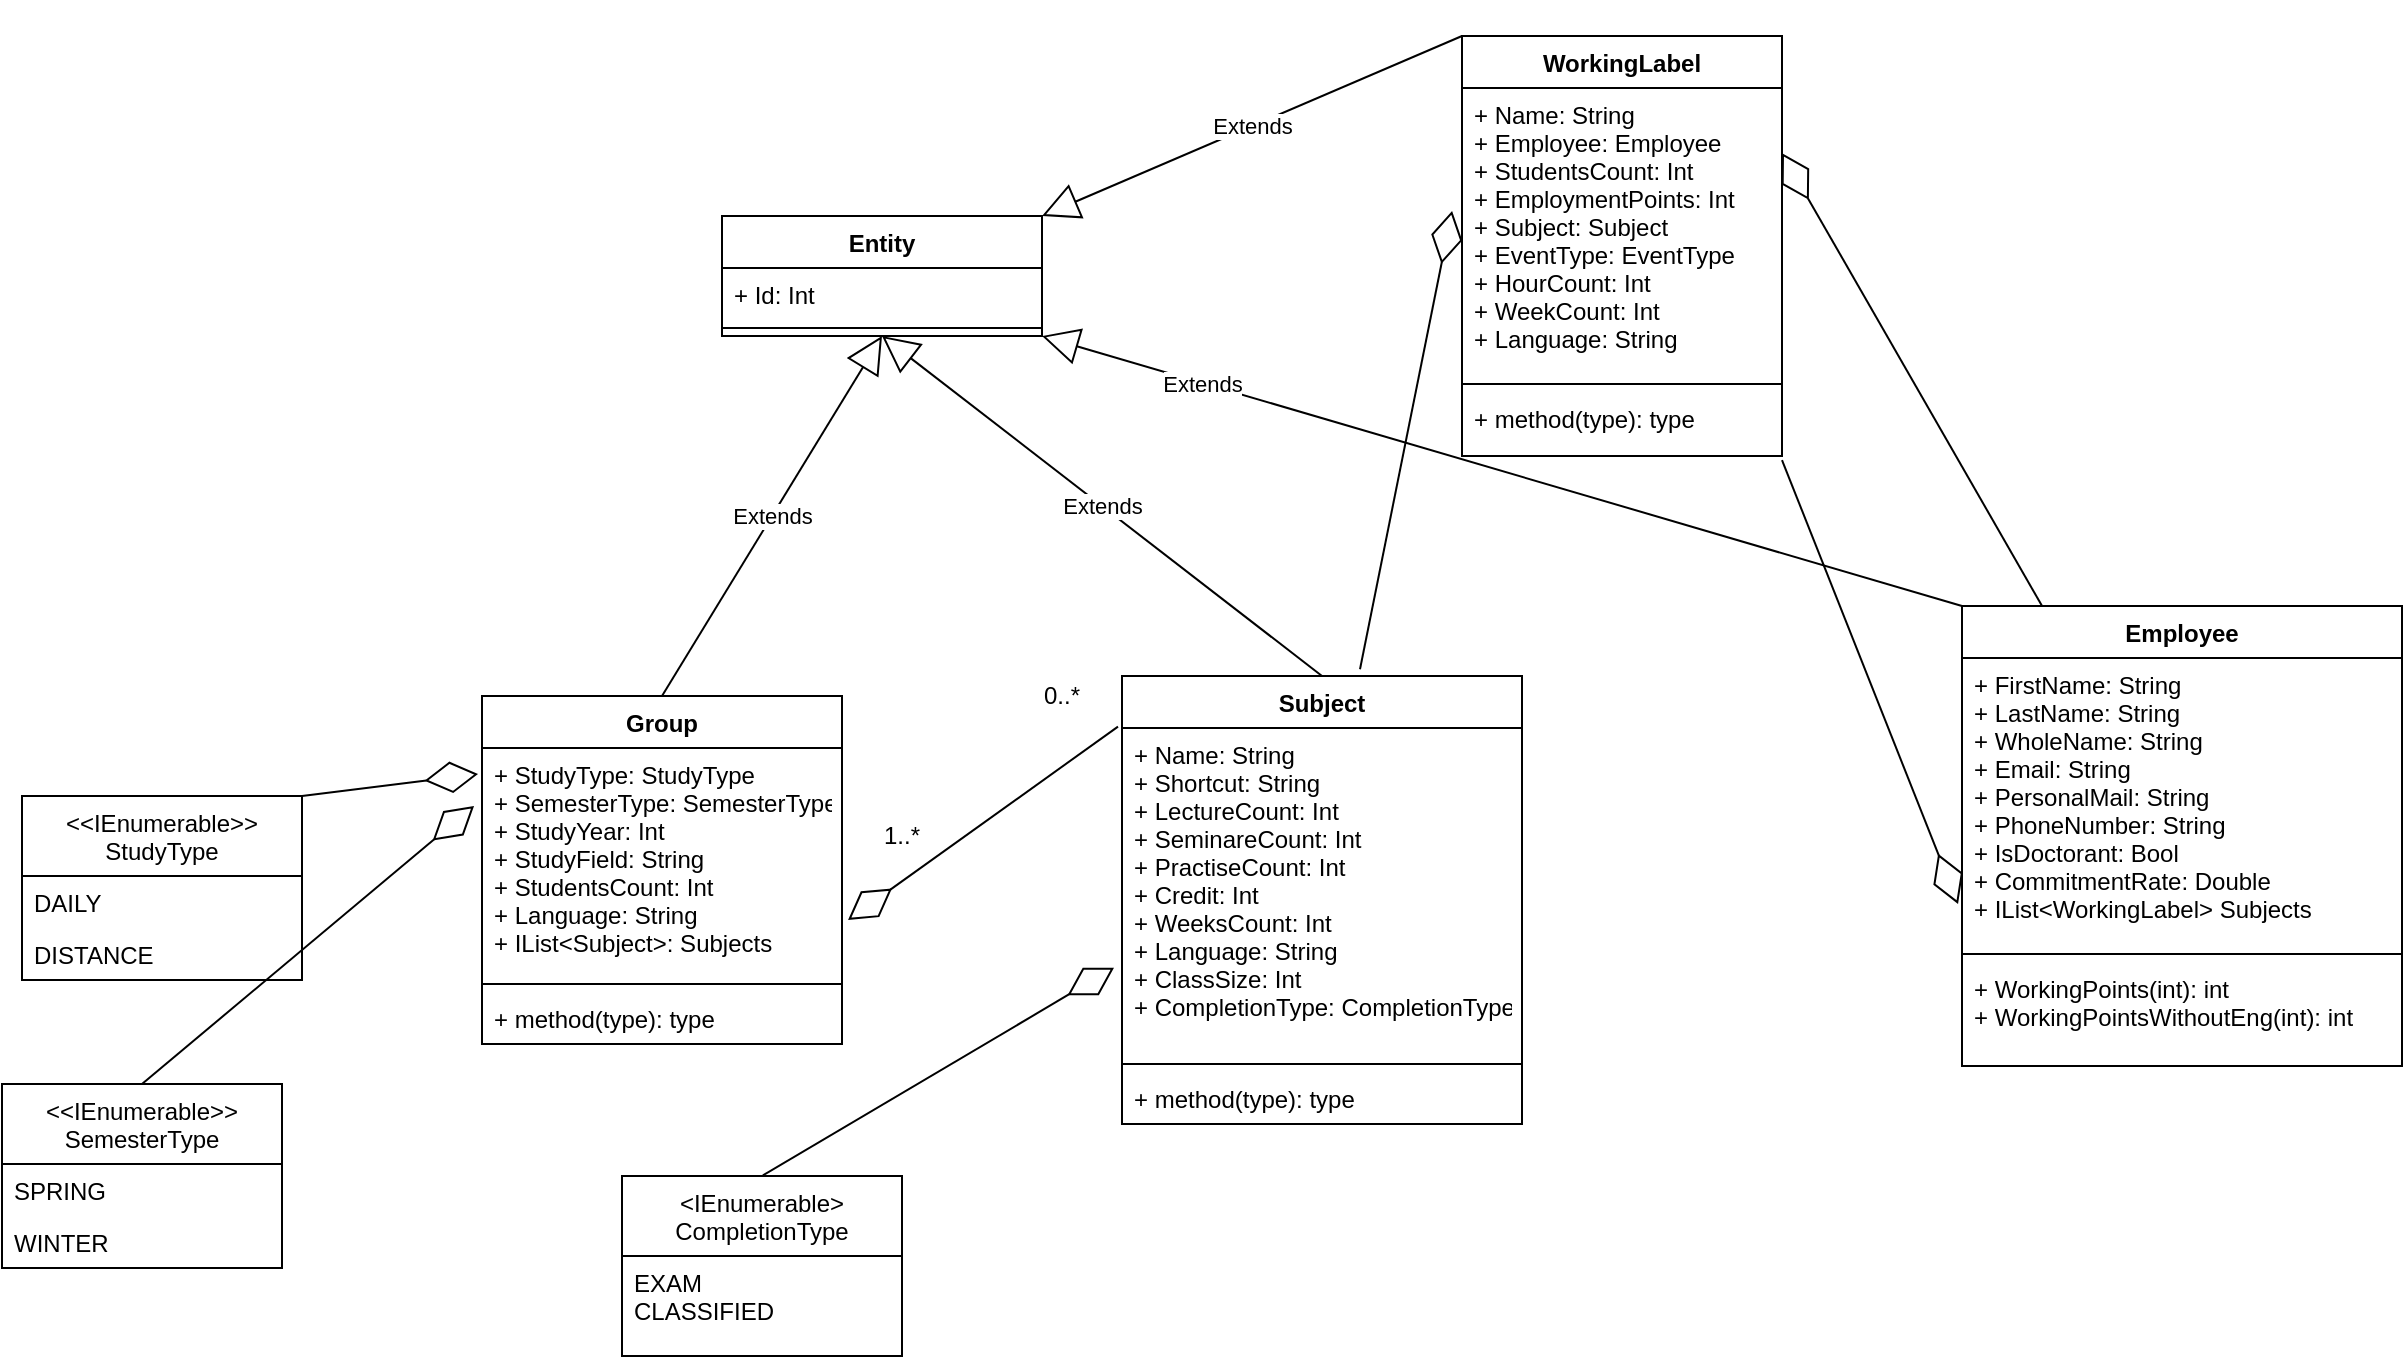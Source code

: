 <mxfile version="14.1.8" type="device"><diagram id="CYd-Qti6SUHsNCJxPg-F" name="Stránka-"><mxGraphModel dx="2249" dy="822" grid="1" gridSize="10" guides="1" tooltips="1" connect="1" arrows="1" fold="1" page="1" pageScale="1" pageWidth="827" pageHeight="1169" math="0" shadow="0"><root><mxCell id="0"/><mxCell id="1" parent="0"/><mxCell id="YCY1MQSUrGJw8IGwNZJU-1" value="Group" style="swimlane;fontStyle=1;align=center;verticalAlign=top;childLayout=stackLayout;horizontal=1;startSize=26;horizontalStack=0;resizeParent=1;resizeParentMax=0;resizeLast=0;collapsible=1;marginBottom=0;" parent="1" vertex="1"><mxGeometry x="70" y="470" width="180" height="174" as="geometry"/></mxCell><mxCell id="YCY1MQSUrGJw8IGwNZJU-2" value="+ StudyType: StudyType&#10;+ SemesterType: SemesterType&#10;+ StudyYear: Int&#10;+ StudyField: String&#10;+ StudentsCount: Int &#10;+ Language: String&#10;+ IList&lt;Subject&gt;: Subjects" style="text;strokeColor=none;fillColor=none;align=left;verticalAlign=top;spacingLeft=4;spacingRight=4;overflow=hidden;rotatable=0;points=[[0,0.5],[1,0.5]];portConstraint=eastwest;" parent="YCY1MQSUrGJw8IGwNZJU-1" vertex="1"><mxGeometry y="26" width="180" height="114" as="geometry"/></mxCell><mxCell id="YCY1MQSUrGJw8IGwNZJU-3" value="" style="line;strokeWidth=1;fillColor=none;align=left;verticalAlign=middle;spacingTop=-1;spacingLeft=3;spacingRight=3;rotatable=0;labelPosition=right;points=[];portConstraint=eastwest;" parent="YCY1MQSUrGJw8IGwNZJU-1" vertex="1"><mxGeometry y="140" width="180" height="8" as="geometry"/></mxCell><mxCell id="YCY1MQSUrGJw8IGwNZJU-4" value="+ method(type): type" style="text;strokeColor=none;fillColor=none;align=left;verticalAlign=top;spacingLeft=4;spacingRight=4;overflow=hidden;rotatable=0;points=[[0,0.5],[1,0.5]];portConstraint=eastwest;" parent="YCY1MQSUrGJw8IGwNZJU-1" vertex="1"><mxGeometry y="148" width="180" height="26" as="geometry"/></mxCell><mxCell id="YCY1MQSUrGJw8IGwNZJU-6" value="&lt;&lt;IEnumerable&gt;&gt;&#10;StudyType" style="swimlane;fontStyle=0;childLayout=stackLayout;horizontal=1;startSize=40;fillColor=none;horizontalStack=0;resizeParent=1;resizeParentMax=0;resizeLast=0;collapsible=1;marginBottom=0;" parent="1" vertex="1"><mxGeometry x="-160" y="520" width="140" height="92" as="geometry"/></mxCell><mxCell id="YCY1MQSUrGJw8IGwNZJU-7" value="DAILY" style="text;strokeColor=none;fillColor=none;align=left;verticalAlign=top;spacingLeft=4;spacingRight=4;overflow=hidden;rotatable=0;points=[[0,0.5],[1,0.5]];portConstraint=eastwest;" parent="YCY1MQSUrGJw8IGwNZJU-6" vertex="1"><mxGeometry y="40" width="140" height="26" as="geometry"/></mxCell><mxCell id="YCY1MQSUrGJw8IGwNZJU-8" value="DISTANCE" style="text;strokeColor=none;fillColor=none;align=left;verticalAlign=top;spacingLeft=4;spacingRight=4;overflow=hidden;rotatable=0;points=[[0,0.5],[1,0.5]];portConstraint=eastwest;" parent="YCY1MQSUrGJw8IGwNZJU-6" vertex="1"><mxGeometry y="66" width="140" height="26" as="geometry"/></mxCell><mxCell id="YCY1MQSUrGJw8IGwNZJU-13" value="&lt;&lt;IEnumerable&gt;&gt;&#10;SemesterType" style="swimlane;fontStyle=0;childLayout=stackLayout;horizontal=1;startSize=40;fillColor=none;horizontalStack=0;resizeParent=1;resizeParentMax=0;resizeLast=0;collapsible=1;marginBottom=0;" parent="1" vertex="1"><mxGeometry x="-170" y="664" width="140" height="92" as="geometry"/></mxCell><mxCell id="YCY1MQSUrGJw8IGwNZJU-14" value="SPRING" style="text;strokeColor=none;fillColor=none;align=left;verticalAlign=top;spacingLeft=4;spacingRight=4;overflow=hidden;rotatable=0;points=[[0,0.5],[1,0.5]];portConstraint=eastwest;" parent="YCY1MQSUrGJw8IGwNZJU-13" vertex="1"><mxGeometry y="40" width="140" height="26" as="geometry"/></mxCell><mxCell id="YCY1MQSUrGJw8IGwNZJU-15" value="WINTER" style="text;strokeColor=none;fillColor=none;align=left;verticalAlign=top;spacingLeft=4;spacingRight=4;overflow=hidden;rotatable=0;points=[[0,0.5],[1,0.5]];portConstraint=eastwest;" parent="YCY1MQSUrGJw8IGwNZJU-13" vertex="1"><mxGeometry y="66" width="140" height="26" as="geometry"/></mxCell><mxCell id="YCY1MQSUrGJw8IGwNZJU-16" value="" style="endArrow=diamondThin;endFill=0;endSize=24;html=1;exitX=0.5;exitY=0;exitDx=0;exitDy=0;entryX=-0.022;entryY=0.254;entryDx=0;entryDy=0;entryPerimeter=0;" parent="1" source="YCY1MQSUrGJw8IGwNZJU-13" target="YCY1MQSUrGJw8IGwNZJU-2" edge="1"><mxGeometry width="160" relative="1" as="geometry"><mxPoint x="230" y="820" as="sourcePoint"/><mxPoint x="316" y="678.004" as="targetPoint"/></mxGeometry></mxCell><mxCell id="YCY1MQSUrGJw8IGwNZJU-17" value="Subject" style="swimlane;fontStyle=1;align=center;verticalAlign=top;childLayout=stackLayout;horizontal=1;startSize=26;horizontalStack=0;resizeParent=1;resizeParentMax=0;resizeLast=0;collapsible=1;marginBottom=0;" parent="1" vertex="1"><mxGeometry x="390" y="460" width="200" height="224" as="geometry"/></mxCell><mxCell id="YCY1MQSUrGJw8IGwNZJU-18" value="+ Name: String&#10;+ Shortcut: String&#10;+ LectureCount: Int&#10;+ SeminareCount: Int&#10;+ PractiseCount: Int&#10;+ Credit: Int&#10;+ WeeksCount: Int&#10;+ Language: String&#10;+ ClassSize: Int&#10;+ CompletionType: CompletionType" style="text;strokeColor=none;fillColor=none;align=left;verticalAlign=top;spacingLeft=4;spacingRight=4;overflow=hidden;rotatable=0;points=[[0,0.5],[1,0.5]];portConstraint=eastwest;" parent="YCY1MQSUrGJw8IGwNZJU-17" vertex="1"><mxGeometry y="26" width="200" height="164" as="geometry"/></mxCell><mxCell id="YCY1MQSUrGJw8IGwNZJU-19" value="" style="line;strokeWidth=1;fillColor=none;align=left;verticalAlign=middle;spacingTop=-1;spacingLeft=3;spacingRight=3;rotatable=0;labelPosition=right;points=[];portConstraint=eastwest;" parent="YCY1MQSUrGJw8IGwNZJU-17" vertex="1"><mxGeometry y="190" width="200" height="8" as="geometry"/></mxCell><mxCell id="YCY1MQSUrGJw8IGwNZJU-20" value="+ method(type): type" style="text;strokeColor=none;fillColor=none;align=left;verticalAlign=top;spacingLeft=4;spacingRight=4;overflow=hidden;rotatable=0;points=[[0,0.5],[1,0.5]];portConstraint=eastwest;" parent="YCY1MQSUrGJw8IGwNZJU-17" vertex="1"><mxGeometry y="198" width="200" height="26" as="geometry"/></mxCell><mxCell id="YCY1MQSUrGJw8IGwNZJU-21" value="Entity" style="swimlane;fontStyle=1;align=center;verticalAlign=top;childLayout=stackLayout;horizontal=1;startSize=26;horizontalStack=0;resizeParent=1;resizeParentMax=0;resizeLast=0;collapsible=1;marginBottom=0;" parent="1" vertex="1"><mxGeometry x="190" y="230" width="160" height="60" as="geometry"/></mxCell><mxCell id="YCY1MQSUrGJw8IGwNZJU-22" value="+ Id: Int" style="text;strokeColor=none;fillColor=none;align=left;verticalAlign=top;spacingLeft=4;spacingRight=4;overflow=hidden;rotatable=0;points=[[0,0.5],[1,0.5]];portConstraint=eastwest;" parent="YCY1MQSUrGJw8IGwNZJU-21" vertex="1"><mxGeometry y="26" width="160" height="26" as="geometry"/></mxCell><mxCell id="YCY1MQSUrGJw8IGwNZJU-23" value="" style="line;strokeWidth=1;fillColor=none;align=left;verticalAlign=middle;spacingTop=-1;spacingLeft=3;spacingRight=3;rotatable=0;labelPosition=right;points=[];portConstraint=eastwest;" parent="YCY1MQSUrGJw8IGwNZJU-21" vertex="1"><mxGeometry y="52" width="160" height="8" as="geometry"/></mxCell><mxCell id="YCY1MQSUrGJw8IGwNZJU-25" value="Extends" style="endArrow=block;endSize=16;endFill=0;html=1;exitX=0.5;exitY=0;exitDx=0;exitDy=0;entryX=0.5;entryY=1;entryDx=0;entryDy=0;" parent="1" source="YCY1MQSUrGJw8IGwNZJU-1" target="YCY1MQSUrGJw8IGwNZJU-21" edge="1"><mxGeometry width="160" relative="1" as="geometry"><mxPoint x="160" y="340" as="sourcePoint"/><mxPoint x="320" y="340" as="targetPoint"/></mxGeometry></mxCell><mxCell id="YCY1MQSUrGJw8IGwNZJU-26" value="Extends" style="endArrow=block;endSize=16;endFill=0;html=1;exitX=0.5;exitY=0;exitDx=0;exitDy=0;entryX=0.5;entryY=1;entryDx=0;entryDy=0;" parent="1" source="YCY1MQSUrGJw8IGwNZJU-17" target="YCY1MQSUrGJw8IGwNZJU-21" edge="1"><mxGeometry width="160" relative="1" as="geometry"><mxPoint x="300" y="540" as="sourcePoint"/><mxPoint x="410" y="360" as="targetPoint"/></mxGeometry></mxCell><mxCell id="YCY1MQSUrGJw8IGwNZJU-28" value="" style="endArrow=diamondThin;endFill=0;endSize=24;html=1;exitX=1;exitY=0;exitDx=0;exitDy=0;entryX=-0.011;entryY=0.114;entryDx=0;entryDy=0;entryPerimeter=0;" parent="1" source="YCY1MQSUrGJw8IGwNZJU-6" target="YCY1MQSUrGJw8IGwNZJU-2" edge="1"><mxGeometry width="160" relative="1" as="geometry"><mxPoint x="330" y="510" as="sourcePoint"/><mxPoint x="60" y="510" as="targetPoint"/></mxGeometry></mxCell><mxCell id="YCY1MQSUrGJw8IGwNZJU-29" value="&lt;IEnumerable&gt;&#10;CompletionType" style="swimlane;fontStyle=0;childLayout=stackLayout;horizontal=1;startSize=40;fillColor=none;horizontalStack=0;resizeParent=1;resizeParentMax=0;resizeLast=0;collapsible=1;marginBottom=0;" parent="1" vertex="1"><mxGeometry x="140" y="710" width="140" height="90" as="geometry"/></mxCell><mxCell id="YCY1MQSUrGJw8IGwNZJU-30" value="EXAM&#10;CLASSIFIED&#10;" style="text;strokeColor=none;fillColor=none;align=left;verticalAlign=top;spacingLeft=4;spacingRight=4;overflow=hidden;rotatable=0;points=[[0,0.5],[1,0.5]];portConstraint=eastwest;" parent="YCY1MQSUrGJw8IGwNZJU-29" vertex="1"><mxGeometry y="40" width="140" height="50" as="geometry"/></mxCell><mxCell id="YCY1MQSUrGJw8IGwNZJU-33" value="" style="endArrow=diamondThin;endFill=0;endSize=24;html=1;exitX=0.5;exitY=0;exitDx=0;exitDy=0;entryX=-0.02;entryY=0.731;entryDx=0;entryDy=0;entryPerimeter=0;" parent="1" source="YCY1MQSUrGJw8IGwNZJU-29" target="YCY1MQSUrGJw8IGwNZJU-18" edge="1"><mxGeometry width="160" relative="1" as="geometry"><mxPoint x="330" y="510" as="sourcePoint"/><mxPoint x="490" y="510" as="targetPoint"/></mxGeometry></mxCell><mxCell id="YCY1MQSUrGJw8IGwNZJU-34" value="" style="endArrow=diamondThin;endFill=0;endSize=24;html=1;exitX=-0.01;exitY=0.113;exitDx=0;exitDy=0;exitPerimeter=0;entryX=1.017;entryY=0.754;entryDx=0;entryDy=0;entryPerimeter=0;" parent="1" source="YCY1MQSUrGJw8IGwNZJU-17" target="YCY1MQSUrGJw8IGwNZJU-2" edge="1"><mxGeometry width="160" relative="1" as="geometry"><mxPoint x="330" y="510" as="sourcePoint"/><mxPoint x="300" y="475" as="targetPoint"/></mxGeometry></mxCell><mxCell id="YCY1MQSUrGJw8IGwNZJU-35" value="1..*" style="text;html=1;strokeColor=none;fillColor=none;align=center;verticalAlign=middle;whiteSpace=wrap;rounded=0;" parent="1" vertex="1"><mxGeometry x="260" y="530" width="40" height="20" as="geometry"/></mxCell><mxCell id="YCY1MQSUrGJw8IGwNZJU-36" value="0..*" style="text;html=1;strokeColor=none;fillColor=none;align=center;verticalAlign=middle;whiteSpace=wrap;rounded=0;" parent="1" vertex="1"><mxGeometry x="340" y="460" width="40" height="20" as="geometry"/></mxCell><mxCell id="YCY1MQSUrGJw8IGwNZJU-41" value="Employee" style="swimlane;fontStyle=1;align=center;verticalAlign=top;childLayout=stackLayout;horizontal=1;startSize=26;horizontalStack=0;resizeParent=1;resizeParentMax=0;resizeLast=0;collapsible=1;marginBottom=0;" parent="1" vertex="1"><mxGeometry x="810" y="425" width="220" height="230" as="geometry"/></mxCell><mxCell id="YCY1MQSUrGJw8IGwNZJU-42" value="+ FirstName: String&#10;+ LastName: String&#10;+ WholeName: String&#10;+ Email: String&#10;+ PersonalMail: String&#10;+ PhoneNumber: String&#10;+ IsDoctorant: Bool&#10;+ CommitmentRate: Double&#10;+ IList&lt;WorkingLabel&gt; Subjects" style="text;strokeColor=none;fillColor=none;align=left;verticalAlign=top;spacingLeft=4;spacingRight=4;overflow=hidden;rotatable=0;points=[[0,0.5],[1,0.5]];portConstraint=eastwest;" parent="YCY1MQSUrGJw8IGwNZJU-41" vertex="1"><mxGeometry y="26" width="220" height="144" as="geometry"/></mxCell><mxCell id="YCY1MQSUrGJw8IGwNZJU-43" value="" style="line;strokeWidth=1;fillColor=none;align=left;verticalAlign=middle;spacingTop=-1;spacingLeft=3;spacingRight=3;rotatable=0;labelPosition=right;points=[];portConstraint=eastwest;" parent="YCY1MQSUrGJw8IGwNZJU-41" vertex="1"><mxGeometry y="170" width="220" height="8" as="geometry"/></mxCell><mxCell id="YCY1MQSUrGJw8IGwNZJU-44" value="+ WorkingPoints(int): int&#10;+ WorkingPointsWithoutEng(int): int" style="text;strokeColor=none;fillColor=none;align=left;verticalAlign=top;spacingLeft=4;spacingRight=4;overflow=hidden;rotatable=0;points=[[0,0.5],[1,0.5]];portConstraint=eastwest;" parent="YCY1MQSUrGJw8IGwNZJU-41" vertex="1"><mxGeometry y="178" width="220" height="52" as="geometry"/></mxCell><mxCell id="YCY1MQSUrGJw8IGwNZJU-45" value="Extends" style="endArrow=block;endSize=16;endFill=0;html=1;exitX=0;exitY=0;exitDx=0;exitDy=0;entryX=1;entryY=1;entryDx=0;entryDy=0;" parent="1" source="YCY1MQSUrGJw8IGwNZJU-41" target="YCY1MQSUrGJw8IGwNZJU-21" edge="1"><mxGeometry x="0.653" y="1" width="160" relative="1" as="geometry"><mxPoint x="500" y="470" as="sourcePoint"/><mxPoint x="280" y="300" as="targetPoint"/><mxPoint as="offset"/></mxGeometry></mxCell><mxCell id="YCY1MQSUrGJw8IGwNZJU-54" value="WorkingLabel" style="swimlane;fontStyle=1;align=center;verticalAlign=top;childLayout=stackLayout;horizontal=1;startSize=26;horizontalStack=0;resizeParent=1;resizeParentMax=0;resizeLast=0;collapsible=1;marginBottom=0;" parent="1" vertex="1"><mxGeometry x="560" y="140" width="160" height="210" as="geometry"/></mxCell><mxCell id="YCY1MQSUrGJw8IGwNZJU-55" value="+ Name: String&#10;+ Employee: Employee&#10;+ StudentsCount: Int&#10;+ EmploymentPoints: Int&#10;+ Subject: Subject&#10;+ EventType: EventType&#10;+ HourCount: Int&#10;+ WeekCount: Int&#10;+ Language: String" style="text;strokeColor=none;fillColor=none;align=left;verticalAlign=top;spacingLeft=4;spacingRight=4;overflow=hidden;rotatable=0;points=[[0,0.5],[1,0.5]];portConstraint=eastwest;" parent="YCY1MQSUrGJw8IGwNZJU-54" vertex="1"><mxGeometry y="26" width="160" height="144" as="geometry"/></mxCell><mxCell id="YCY1MQSUrGJw8IGwNZJU-56" value="" style="line;strokeWidth=1;fillColor=none;align=left;verticalAlign=middle;spacingTop=-1;spacingLeft=3;spacingRight=3;rotatable=0;labelPosition=right;points=[];portConstraint=eastwest;" parent="YCY1MQSUrGJw8IGwNZJU-54" vertex="1"><mxGeometry y="170" width="160" height="8" as="geometry"/></mxCell><mxCell id="YCY1MQSUrGJw8IGwNZJU-57" value="+ method(type): type" style="text;strokeColor=none;fillColor=none;align=left;verticalAlign=top;spacingLeft=4;spacingRight=4;overflow=hidden;rotatable=0;points=[[0,0.5],[1,0.5]];portConstraint=eastwest;" parent="YCY1MQSUrGJw8IGwNZJU-54" vertex="1"><mxGeometry y="178" width="160" height="32" as="geometry"/></mxCell><mxCell id="YCY1MQSUrGJw8IGwNZJU-58" value="Extends" style="endArrow=block;endSize=16;endFill=0;html=1;exitX=0;exitY=0;exitDx=0;exitDy=0;entryX=1;entryY=0;entryDx=0;entryDy=0;" parent="1" source="YCY1MQSUrGJw8IGwNZJU-54" target="YCY1MQSUrGJw8IGwNZJU-21" edge="1"><mxGeometry width="160" relative="1" as="geometry"><mxPoint x="710" y="470" as="sourcePoint"/><mxPoint x="360" y="300" as="targetPoint"/></mxGeometry></mxCell><mxCell id="YCY1MQSUrGJw8IGwNZJU-59" value="" style="endArrow=diamondThin;endFill=0;endSize=24;html=1;entryX=-0.009;entryY=0.854;entryDx=0;entryDy=0;exitX=1;exitY=1.063;exitDx=0;exitDy=0;entryPerimeter=0;exitPerimeter=0;" parent="1" source="YCY1MQSUrGJw8IGwNZJU-57" target="YCY1MQSUrGJw8IGwNZJU-42" edge="1"><mxGeometry width="160" relative="1" as="geometry"><mxPoint x="840" y="180" as="sourcePoint"/><mxPoint x="780" y="250" as="targetPoint"/></mxGeometry></mxCell><mxCell id="YCY1MQSUrGJw8IGwNZJU-60" value="" style="endArrow=diamondThin;endFill=0;endSize=24;html=1;exitX=0.595;exitY=-0.015;exitDx=0;exitDy=0;exitPerimeter=0;entryX=-0.031;entryY=0.427;entryDx=0;entryDy=0;entryPerimeter=0;" parent="1" source="YCY1MQSUrGJw8IGwNZJU-17" edge="1" target="YCY1MQSUrGJw8IGwNZJU-55"><mxGeometry width="160" relative="1" as="geometry"><mxPoint x="490" y="460" as="sourcePoint"/><mxPoint x="557" y="290" as="targetPoint"/></mxGeometry></mxCell><mxCell id="9Bfb2pzVUAggEm3k8vkB-1" value="" style="endArrow=diamondThin;endFill=0;endSize=24;html=1;entryX=1;entryY=0.226;entryDx=0;entryDy=0;entryPerimeter=0;exitX=0.182;exitY=0;exitDx=0;exitDy=0;exitPerimeter=0;" edge="1" parent="1" source="YCY1MQSUrGJw8IGwNZJU-41" target="YCY1MQSUrGJw8IGwNZJU-55"><mxGeometry width="160" relative="1" as="geometry"><mxPoint x="960" y="390" as="sourcePoint"/><mxPoint x="850" y="320" as="targetPoint"/></mxGeometry></mxCell></root></mxGraphModel></diagram></mxfile>